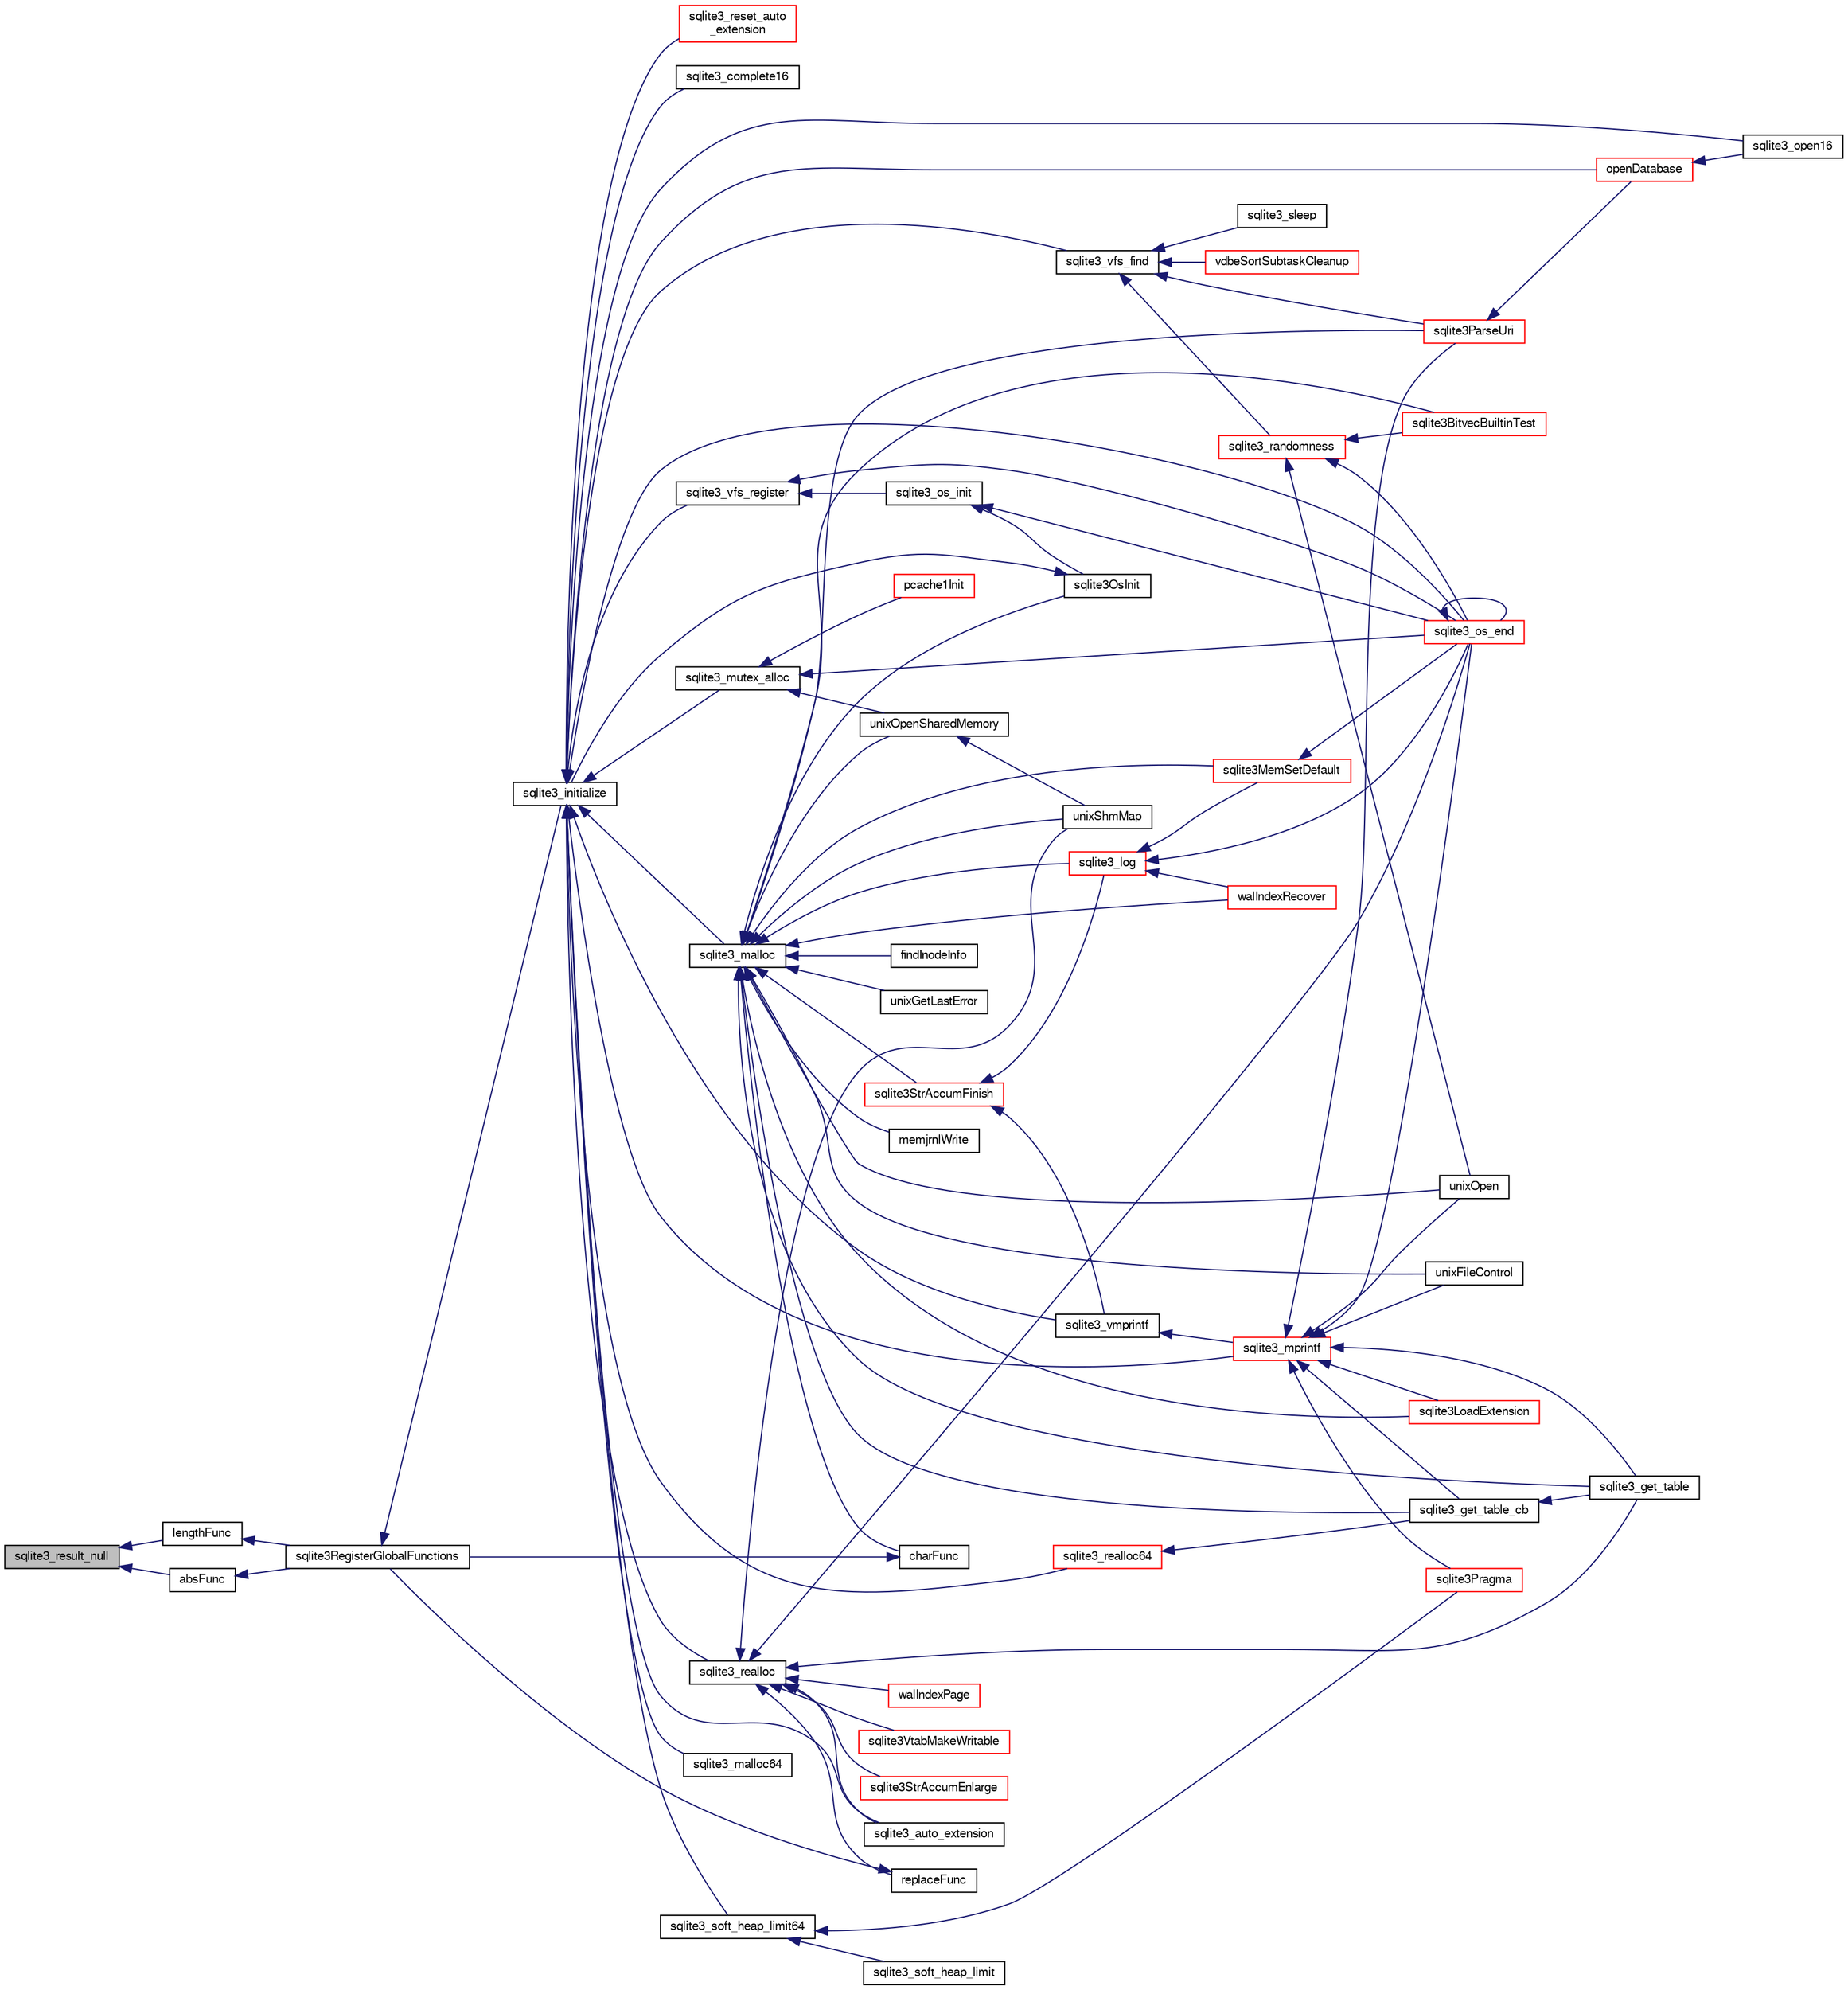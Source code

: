 digraph "sqlite3_result_null"
{
  edge [fontname="FreeSans",fontsize="10",labelfontname="FreeSans",labelfontsize="10"];
  node [fontname="FreeSans",fontsize="10",shape=record];
  rankdir="LR";
  Node375795 [label="sqlite3_result_null",height=0.2,width=0.4,color="black", fillcolor="grey75", style="filled", fontcolor="black"];
  Node375795 -> Node375796 [dir="back",color="midnightblue",fontsize="10",style="solid",fontname="FreeSans"];
  Node375796 [label="lengthFunc",height=0.2,width=0.4,color="black", fillcolor="white", style="filled",URL="$sqlite3_8c.html#affdabf006c37c26a1c3e325badb83546"];
  Node375796 -> Node375797 [dir="back",color="midnightblue",fontsize="10",style="solid",fontname="FreeSans"];
  Node375797 [label="sqlite3RegisterGlobalFunctions",height=0.2,width=0.4,color="black", fillcolor="white", style="filled",URL="$sqlite3_8c.html#a9f75bd111010f29e1b8d74344473c4ec"];
  Node375797 -> Node375798 [dir="back",color="midnightblue",fontsize="10",style="solid",fontname="FreeSans"];
  Node375798 [label="sqlite3_initialize",height=0.2,width=0.4,color="black", fillcolor="white", style="filled",URL="$sqlite3_8h.html#ab0c0ee2d5d4cf8b28e9572296a8861df"];
  Node375798 -> Node375799 [dir="back",color="midnightblue",fontsize="10",style="solid",fontname="FreeSans"];
  Node375799 [label="sqlite3_vfs_find",height=0.2,width=0.4,color="black", fillcolor="white", style="filled",URL="$sqlite3_8h.html#ac201a26de3dfa1d6deb8069eb8d95627"];
  Node375799 -> Node375800 [dir="back",color="midnightblue",fontsize="10",style="solid",fontname="FreeSans"];
  Node375800 [label="sqlite3_randomness",height=0.2,width=0.4,color="red", fillcolor="white", style="filled",URL="$sqlite3_8h.html#aa452ad88657d4606e137b09c4e9315c7"];
  Node375800 -> Node375804 [dir="back",color="midnightblue",fontsize="10",style="solid",fontname="FreeSans"];
  Node375804 [label="unixOpen",height=0.2,width=0.4,color="black", fillcolor="white", style="filled",URL="$sqlite3_8c.html#a8ed5efc47b6e14f7805cd1bb9b215775"];
  Node375800 -> Node375805 [dir="back",color="midnightblue",fontsize="10",style="solid",fontname="FreeSans"];
  Node375805 [label="sqlite3_os_end",height=0.2,width=0.4,color="red", fillcolor="white", style="filled",URL="$sqlite3_8h.html#a2288c95881ecca13d994e42b6a958906"];
  Node375805 -> Node375805 [dir="back",color="midnightblue",fontsize="10",style="solid",fontname="FreeSans"];
  Node375800 -> Node375807 [dir="back",color="midnightblue",fontsize="10",style="solid",fontname="FreeSans"];
  Node375807 [label="sqlite3BitvecBuiltinTest",height=0.2,width=0.4,color="red", fillcolor="white", style="filled",URL="$sqlite3_8c.html#a9b4e3e921ce1ede6f10a9106c034ff9b"];
  Node375799 -> Node376203 [dir="back",color="midnightblue",fontsize="10",style="solid",fontname="FreeSans"];
  Node376203 [label="vdbeSortSubtaskCleanup",height=0.2,width=0.4,color="red", fillcolor="white", style="filled",URL="$sqlite3_8c.html#abc8ce4c3ef58cc10f5b27642aab32b30"];
  Node375799 -> Node376206 [dir="back",color="midnightblue",fontsize="10",style="solid",fontname="FreeSans"];
  Node376206 [label="sqlite3ParseUri",height=0.2,width=0.4,color="red", fillcolor="white", style="filled",URL="$sqlite3_8c.html#aaa912f29a67460d8b2186c97056e8767"];
  Node376206 -> Node376049 [dir="back",color="midnightblue",fontsize="10",style="solid",fontname="FreeSans"];
  Node376049 [label="openDatabase",height=0.2,width=0.4,color="red", fillcolor="white", style="filled",URL="$sqlite3_8c.html#a6a9c3bc3a64234e863413f41db473758"];
  Node376049 -> Node376052 [dir="back",color="midnightblue",fontsize="10",style="solid",fontname="FreeSans"];
  Node376052 [label="sqlite3_open16",height=0.2,width=0.4,color="black", fillcolor="white", style="filled",URL="$sqlite3_8h.html#adbc401bb96713f32e553db32f6f3ca33"];
  Node375799 -> Node376207 [dir="back",color="midnightblue",fontsize="10",style="solid",fontname="FreeSans"];
  Node376207 [label="sqlite3_sleep",height=0.2,width=0.4,color="black", fillcolor="white", style="filled",URL="$sqlite3_8h.html#ad0c133ddbbecb6433f3c6ebef8966efa"];
  Node375798 -> Node376208 [dir="back",color="midnightblue",fontsize="10",style="solid",fontname="FreeSans"];
  Node376208 [label="sqlite3_vfs_register",height=0.2,width=0.4,color="black", fillcolor="white", style="filled",URL="$sqlite3_8h.html#a7184b289ccd4c4c7200589137d88c4ae"];
  Node376208 -> Node376209 [dir="back",color="midnightblue",fontsize="10",style="solid",fontname="FreeSans"];
  Node376209 [label="sqlite3_os_init",height=0.2,width=0.4,color="black", fillcolor="white", style="filled",URL="$sqlite3_8h.html#acebc2290d00a32d3afe2361f2979038b"];
  Node376209 -> Node376210 [dir="back",color="midnightblue",fontsize="10",style="solid",fontname="FreeSans"];
  Node376210 [label="sqlite3OsInit",height=0.2,width=0.4,color="black", fillcolor="white", style="filled",URL="$sqlite3_8c.html#afeaa886fe1ca086a30fd278b1d069762"];
  Node376210 -> Node375798 [dir="back",color="midnightblue",fontsize="10",style="solid",fontname="FreeSans"];
  Node376209 -> Node375805 [dir="back",color="midnightblue",fontsize="10",style="solid",fontname="FreeSans"];
  Node376208 -> Node375805 [dir="back",color="midnightblue",fontsize="10",style="solid",fontname="FreeSans"];
  Node375798 -> Node376211 [dir="back",color="midnightblue",fontsize="10",style="solid",fontname="FreeSans"];
  Node376211 [label="sqlite3_mutex_alloc",height=0.2,width=0.4,color="black", fillcolor="white", style="filled",URL="$sqlite3_8h.html#aa3f89418cd18e99596435c958b29b650"];
  Node376211 -> Node376212 [dir="back",color="midnightblue",fontsize="10",style="solid",fontname="FreeSans"];
  Node376212 [label="unixOpenSharedMemory",height=0.2,width=0.4,color="black", fillcolor="white", style="filled",URL="$sqlite3_8c.html#a30775afa2e08ca6ddc7853326afed7c7"];
  Node376212 -> Node376213 [dir="back",color="midnightblue",fontsize="10",style="solid",fontname="FreeSans"];
  Node376213 [label="unixShmMap",height=0.2,width=0.4,color="black", fillcolor="white", style="filled",URL="$sqlite3_8c.html#aeaa77f0ab08a4f4ee5f86e8c9727e974"];
  Node376211 -> Node375805 [dir="back",color="midnightblue",fontsize="10",style="solid",fontname="FreeSans"];
  Node376211 -> Node376214 [dir="back",color="midnightblue",fontsize="10",style="solid",fontname="FreeSans"];
  Node376214 [label="pcache1Init",height=0.2,width=0.4,color="red", fillcolor="white", style="filled",URL="$sqlite3_8c.html#a05e9c1daf3dd812db1d769b69b20e069"];
  Node375798 -> Node376284 [dir="back",color="midnightblue",fontsize="10",style="solid",fontname="FreeSans"];
  Node376284 [label="sqlite3_soft_heap_limit64",height=0.2,width=0.4,color="black", fillcolor="white", style="filled",URL="$sqlite3_8h.html#ab37b3a4d1652e3acb2c43d1252e6b852"];
  Node376284 -> Node376285 [dir="back",color="midnightblue",fontsize="10",style="solid",fontname="FreeSans"];
  Node376285 [label="sqlite3_soft_heap_limit",height=0.2,width=0.4,color="black", fillcolor="white", style="filled",URL="$sqlite3_8h.html#a18c3472581de3072201723e798524fdc"];
  Node376284 -> Node375892 [dir="back",color="midnightblue",fontsize="10",style="solid",fontname="FreeSans"];
  Node375892 [label="sqlite3Pragma",height=0.2,width=0.4,color="red", fillcolor="white", style="filled",URL="$sqlite3_8c.html#a111391370f58f8e6a6eca51fd34d62ed"];
  Node375798 -> Node376286 [dir="back",color="midnightblue",fontsize="10",style="solid",fontname="FreeSans"];
  Node376286 [label="sqlite3_malloc",height=0.2,width=0.4,color="black", fillcolor="white", style="filled",URL="$sqlite3_8h.html#a510e31845345737f17d86ce0b2328356"];
  Node376286 -> Node376210 [dir="back",color="midnightblue",fontsize="10",style="solid",fontname="FreeSans"];
  Node376286 -> Node376282 [dir="back",color="midnightblue",fontsize="10",style="solid",fontname="FreeSans"];
  Node376282 [label="sqlite3MemSetDefault",height=0.2,width=0.4,color="red", fillcolor="white", style="filled",URL="$sqlite3_8c.html#a162fbfd727e92c5f8f72625b5ff62549"];
  Node376282 -> Node375805 [dir="back",color="midnightblue",fontsize="10",style="solid",fontname="FreeSans"];
  Node376286 -> Node376287 [dir="back",color="midnightblue",fontsize="10",style="solid",fontname="FreeSans"];
  Node376287 [label="sqlite3StrAccumFinish",height=0.2,width=0.4,color="red", fillcolor="white", style="filled",URL="$sqlite3_8c.html#adb7f26b10ac1b847db6f000ef4c2e2ba"];
  Node376287 -> Node376361 [dir="back",color="midnightblue",fontsize="10",style="solid",fontname="FreeSans"];
  Node376361 [label="sqlite3_vmprintf",height=0.2,width=0.4,color="black", fillcolor="white", style="filled",URL="$sqlite3_8h.html#ac240de67ddf003828f16a6d9dd3fa3ca"];
  Node376361 -> Node376362 [dir="back",color="midnightblue",fontsize="10",style="solid",fontname="FreeSans"];
  Node376362 [label="sqlite3_mprintf",height=0.2,width=0.4,color="red", fillcolor="white", style="filled",URL="$sqlite3_8h.html#a9533933e57f7ccbb48c32041ce3a8862"];
  Node376362 -> Node375803 [dir="back",color="midnightblue",fontsize="10",style="solid",fontname="FreeSans"];
  Node375803 [label="unixFileControl",height=0.2,width=0.4,color="black", fillcolor="white", style="filled",URL="$sqlite3_8c.html#ad71f213fa385cc58f307cefd953c03ae"];
  Node376362 -> Node375804 [dir="back",color="midnightblue",fontsize="10",style="solid",fontname="FreeSans"];
  Node376362 -> Node375805 [dir="back",color="midnightblue",fontsize="10",style="solid",fontname="FreeSans"];
  Node376362 -> Node376365 [dir="back",color="midnightblue",fontsize="10",style="solid",fontname="FreeSans"];
  Node376365 [label="sqlite3LoadExtension",height=0.2,width=0.4,color="red", fillcolor="white", style="filled",URL="$sqlite3_8c.html#a3b46232455de4779a67c63b2c9004245"];
  Node376362 -> Node375892 [dir="back",color="midnightblue",fontsize="10",style="solid",fontname="FreeSans"];
  Node376362 -> Node376368 [dir="back",color="midnightblue",fontsize="10",style="solid",fontname="FreeSans"];
  Node376368 [label="sqlite3_get_table_cb",height=0.2,width=0.4,color="black", fillcolor="white", style="filled",URL="$sqlite3_8c.html#a1dbaba1b543953c0dade97357c5866b1"];
  Node376368 -> Node376008 [dir="back",color="midnightblue",fontsize="10",style="solid",fontname="FreeSans"];
  Node376008 [label="sqlite3_get_table",height=0.2,width=0.4,color="black", fillcolor="white", style="filled",URL="$sqlite3_8h.html#a5effeac4e12df57beaa35c5be1f61579"];
  Node376362 -> Node376008 [dir="back",color="midnightblue",fontsize="10",style="solid",fontname="FreeSans"];
  Node376362 -> Node376206 [dir="back",color="midnightblue",fontsize="10",style="solid",fontname="FreeSans"];
  Node376287 -> Node376471 [dir="back",color="midnightblue",fontsize="10",style="solid",fontname="FreeSans"];
  Node376471 [label="sqlite3_log",height=0.2,width=0.4,color="red", fillcolor="white", style="filled",URL="$sqlite3_8h.html#a298c9699bf9c143662c6b1fec4b2dc3b"];
  Node376471 -> Node376282 [dir="back",color="midnightblue",fontsize="10",style="solid",fontname="FreeSans"];
  Node376471 -> Node375805 [dir="back",color="midnightblue",fontsize="10",style="solid",fontname="FreeSans"];
  Node376471 -> Node376400 [dir="back",color="midnightblue",fontsize="10",style="solid",fontname="FreeSans"];
  Node376400 [label="walIndexRecover",height=0.2,width=0.4,color="red", fillcolor="white", style="filled",URL="$sqlite3_8c.html#ab4ee99f3710323acbeb6c495dd18d205"];
  Node376286 -> Node376471 [dir="back",color="midnightblue",fontsize="10",style="solid",fontname="FreeSans"];
  Node376286 -> Node376550 [dir="back",color="midnightblue",fontsize="10",style="solid",fontname="FreeSans"];
  Node376550 [label="findInodeInfo",height=0.2,width=0.4,color="black", fillcolor="white", style="filled",URL="$sqlite3_8c.html#ac92c39062e69a79c4a62dfd55242c782"];
  Node376286 -> Node375803 [dir="back",color="midnightblue",fontsize="10",style="solid",fontname="FreeSans"];
  Node376286 -> Node376212 [dir="back",color="midnightblue",fontsize="10",style="solid",fontname="FreeSans"];
  Node376286 -> Node376213 [dir="back",color="midnightblue",fontsize="10",style="solid",fontname="FreeSans"];
  Node376286 -> Node375804 [dir="back",color="midnightblue",fontsize="10",style="solid",fontname="FreeSans"];
  Node376286 -> Node376383 [dir="back",color="midnightblue",fontsize="10",style="solid",fontname="FreeSans"];
  Node376383 [label="unixGetLastError",height=0.2,width=0.4,color="black", fillcolor="white", style="filled",URL="$sqlite3_8c.html#aed1e42f49d74b419c3c85b559dd61240"];
  Node376286 -> Node375807 [dir="back",color="midnightblue",fontsize="10",style="solid",fontname="FreeSans"];
  Node376286 -> Node376400 [dir="back",color="midnightblue",fontsize="10",style="solid",fontname="FreeSans"];
  Node376286 -> Node376551 [dir="back",color="midnightblue",fontsize="10",style="solid",fontname="FreeSans"];
  Node376551 [label="memjrnlWrite",height=0.2,width=0.4,color="black", fillcolor="white", style="filled",URL="$sqlite3_8c.html#af8bd7d5d7eafce5542f8de300a120c47"];
  Node376286 -> Node376552 [dir="back",color="midnightblue",fontsize="10",style="solid",fontname="FreeSans"];
  Node376552 [label="charFunc",height=0.2,width=0.4,color="black", fillcolor="white", style="filled",URL="$sqlite3_8c.html#ab9b72ce47fcea3c3b92e816435a0fd91"];
  Node376552 -> Node375797 [dir="back",color="midnightblue",fontsize="10",style="solid",fontname="FreeSans"];
  Node376286 -> Node376365 [dir="back",color="midnightblue",fontsize="10",style="solid",fontname="FreeSans"];
  Node376286 -> Node376368 [dir="back",color="midnightblue",fontsize="10",style="solid",fontname="FreeSans"];
  Node376286 -> Node376008 [dir="back",color="midnightblue",fontsize="10",style="solid",fontname="FreeSans"];
  Node376286 -> Node376206 [dir="back",color="midnightblue",fontsize="10",style="solid",fontname="FreeSans"];
  Node375798 -> Node376553 [dir="back",color="midnightblue",fontsize="10",style="solid",fontname="FreeSans"];
  Node376553 [label="sqlite3_malloc64",height=0.2,width=0.4,color="black", fillcolor="white", style="filled",URL="$sqlite3_8h.html#a12b7ee85e539ea28c130c5c75b96a82a"];
  Node375798 -> Node376554 [dir="back",color="midnightblue",fontsize="10",style="solid",fontname="FreeSans"];
  Node376554 [label="sqlite3_realloc",height=0.2,width=0.4,color="black", fillcolor="white", style="filled",URL="$sqlite3_8h.html#a627f0eeface58024ef47403d8cc76b35"];
  Node376554 -> Node376555 [dir="back",color="midnightblue",fontsize="10",style="solid",fontname="FreeSans"];
  Node376555 [label="sqlite3StrAccumEnlarge",height=0.2,width=0.4,color="red", fillcolor="white", style="filled",URL="$sqlite3_8c.html#a38976500a97c69d65086eeccca82dd96"];
  Node376554 -> Node376213 [dir="back",color="midnightblue",fontsize="10",style="solid",fontname="FreeSans"];
  Node376554 -> Node375805 [dir="back",color="midnightblue",fontsize="10",style="solid",fontname="FreeSans"];
  Node376554 -> Node376561 [dir="back",color="midnightblue",fontsize="10",style="solid",fontname="FreeSans"];
  Node376561 [label="walIndexPage",height=0.2,width=0.4,color="red", fillcolor="white", style="filled",URL="$sqlite3_8c.html#affd3251fd1aa1218170d421177256e24"];
  Node376554 -> Node376424 [dir="back",color="midnightblue",fontsize="10",style="solid",fontname="FreeSans"];
  Node376424 [label="replaceFunc",height=0.2,width=0.4,color="black", fillcolor="white", style="filled",URL="$sqlite3_8c.html#a752b98a7c55d204c397a4902b49b1ce4"];
  Node376424 -> Node375797 [dir="back",color="midnightblue",fontsize="10",style="solid",fontname="FreeSans"];
  Node376554 -> Node376570 [dir="back",color="midnightblue",fontsize="10",style="solid",fontname="FreeSans"];
  Node376570 [label="sqlite3_auto_extension",height=0.2,width=0.4,color="black", fillcolor="white", style="filled",URL="$sqlite3_8h.html#a85a95b45e94f6bcd52aa39b6acdb36d7"];
  Node376554 -> Node376008 [dir="back",color="midnightblue",fontsize="10",style="solid",fontname="FreeSans"];
  Node376554 -> Node376571 [dir="back",color="midnightblue",fontsize="10",style="solid",fontname="FreeSans"];
  Node376571 [label="sqlite3VtabMakeWritable",height=0.2,width=0.4,color="red", fillcolor="white", style="filled",URL="$sqlite3_8c.html#a58c646608238d2619371c3e8b6bc0d86"];
  Node375798 -> Node376572 [dir="back",color="midnightblue",fontsize="10",style="solid",fontname="FreeSans"];
  Node376572 [label="sqlite3_realloc64",height=0.2,width=0.4,color="red", fillcolor="white", style="filled",URL="$sqlite3_8h.html#afe88c85e9f864a3fd92941cad197245d"];
  Node376572 -> Node376368 [dir="back",color="midnightblue",fontsize="10",style="solid",fontname="FreeSans"];
  Node375798 -> Node376361 [dir="back",color="midnightblue",fontsize="10",style="solid",fontname="FreeSans"];
  Node375798 -> Node376362 [dir="back",color="midnightblue",fontsize="10",style="solid",fontname="FreeSans"];
  Node375798 -> Node375805 [dir="back",color="midnightblue",fontsize="10",style="solid",fontname="FreeSans"];
  Node375798 -> Node376570 [dir="back",color="midnightblue",fontsize="10",style="solid",fontname="FreeSans"];
  Node375798 -> Node376672 [dir="back",color="midnightblue",fontsize="10",style="solid",fontname="FreeSans"];
  Node376672 [label="sqlite3_reset_auto\l_extension",height=0.2,width=0.4,color="red", fillcolor="white", style="filled",URL="$sqlite3_8h.html#ac33f4064ae6690cada7bdc89e8153ffc"];
  Node375798 -> Node376537 [dir="back",color="midnightblue",fontsize="10",style="solid",fontname="FreeSans"];
  Node376537 [label="sqlite3_complete16",height=0.2,width=0.4,color="black", fillcolor="white", style="filled",URL="$sqlite3_8h.html#a3260341c2ef82787acca48414a1d03a1"];
  Node375798 -> Node376049 [dir="back",color="midnightblue",fontsize="10",style="solid",fontname="FreeSans"];
  Node375798 -> Node376052 [dir="back",color="midnightblue",fontsize="10",style="solid",fontname="FreeSans"];
  Node375795 -> Node376599 [dir="back",color="midnightblue",fontsize="10",style="solid",fontname="FreeSans"];
  Node376599 [label="absFunc",height=0.2,width=0.4,color="black", fillcolor="white", style="filled",URL="$sqlite3_8c.html#af271994a34f441432d50d7095e0ed23d"];
  Node376599 -> Node375797 [dir="back",color="midnightblue",fontsize="10",style="solid",fontname="FreeSans"];
}
